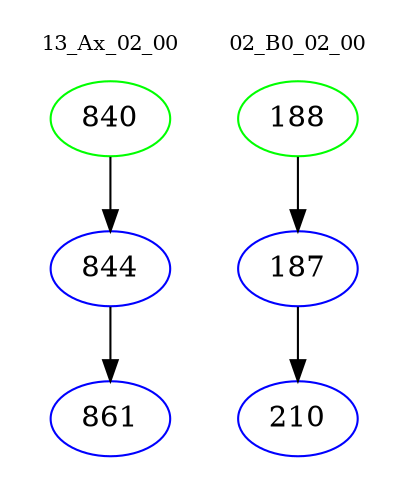 digraph{
subgraph cluster_0 {
color = white
label = "13_Ax_02_00";
fontsize=10;
T0_840 [label="840", color="green"]
T0_840 -> T0_844 [color="black"]
T0_844 [label="844", color="blue"]
T0_844 -> T0_861 [color="black"]
T0_861 [label="861", color="blue"]
}
subgraph cluster_1 {
color = white
label = "02_B0_02_00";
fontsize=10;
T1_188 [label="188", color="green"]
T1_188 -> T1_187 [color="black"]
T1_187 [label="187", color="blue"]
T1_187 -> T1_210 [color="black"]
T1_210 [label="210", color="blue"]
}
}

